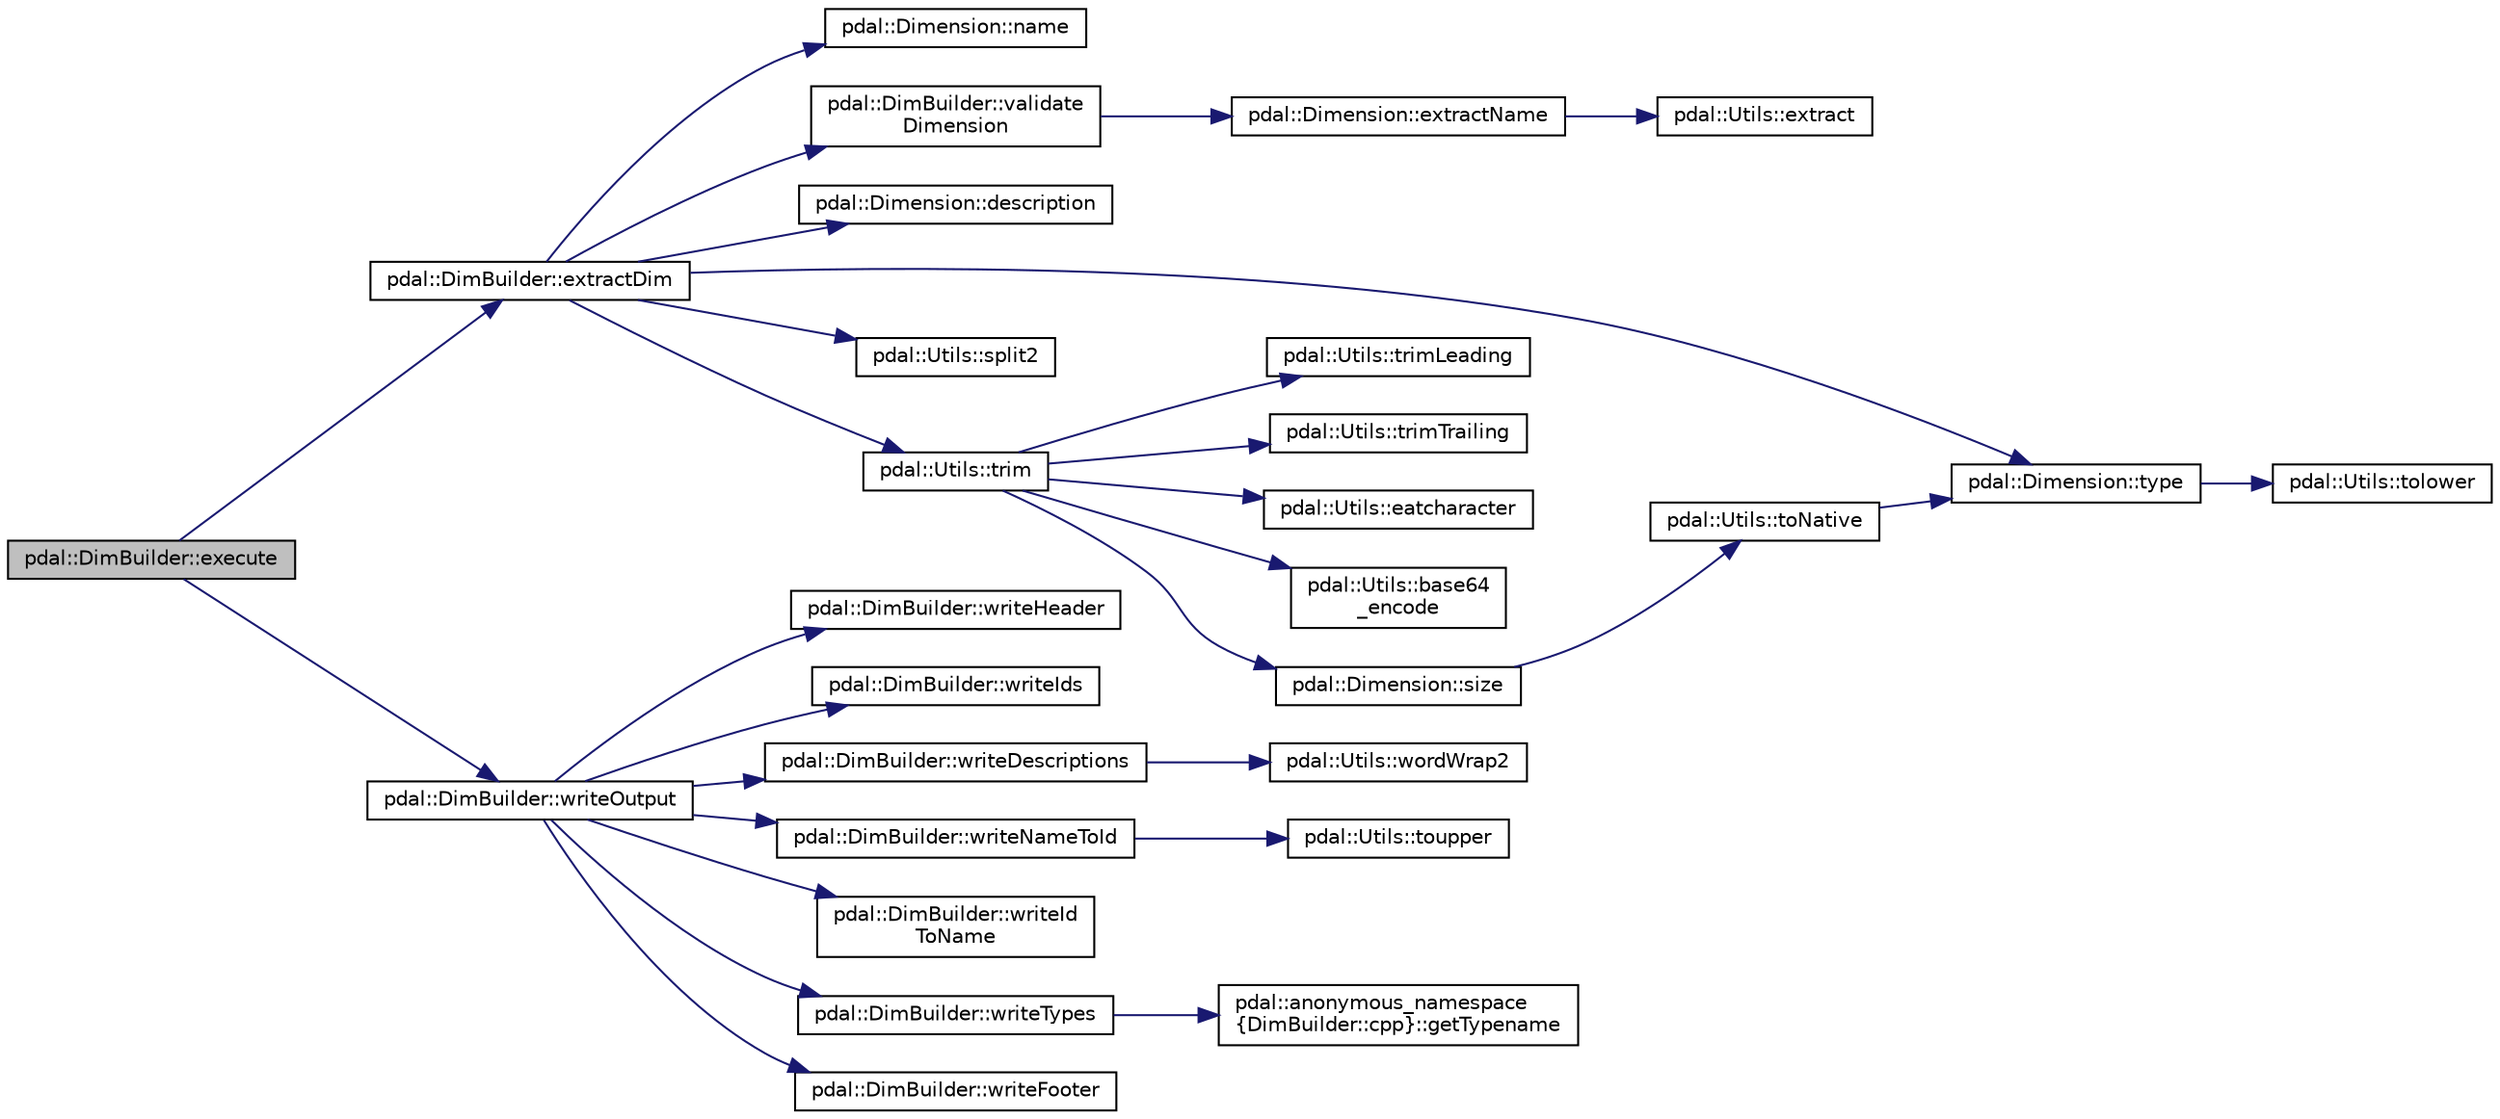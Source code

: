 digraph "pdal::DimBuilder::execute"
{
  edge [fontname="Helvetica",fontsize="10",labelfontname="Helvetica",labelfontsize="10"];
  node [fontname="Helvetica",fontsize="10",shape=record];
  rankdir="LR";
  Node1 [label="pdal::DimBuilder::execute",height=0.2,width=0.4,color="black", fillcolor="grey75", style="filled", fontcolor="black"];
  Node1 -> Node2 [color="midnightblue",fontsize="10",style="solid",fontname="Helvetica"];
  Node2 [label="pdal::DimBuilder::extractDim",height=0.2,width=0.4,color="black", fillcolor="white", style="filled",URL="$classpdal_1_1DimBuilder.html#a51bc21469f4546a9d5152f725ae41345"];
  Node2 -> Node3 [color="midnightblue",fontsize="10",style="solid",fontname="Helvetica"];
  Node3 [label="pdal::Dimension::name",height=0.2,width=0.4,color="black", fillcolor="white", style="filled",URL="$namespacepdal_1_1Dimension.html#af3176b0b7e6b4be000317846cf7c2718"];
  Node2 -> Node4 [color="midnightblue",fontsize="10",style="solid",fontname="Helvetica"];
  Node4 [label="pdal::DimBuilder::validate\lDimension",height=0.2,width=0.4,color="black", fillcolor="white", style="filled",URL="$classpdal_1_1DimBuilder.html#ad791e4b31e813727f0fcb15c645a28f1"];
  Node4 -> Node5 [color="midnightblue",fontsize="10",style="solid",fontname="Helvetica"];
  Node5 [label="pdal::Dimension::extractName",height=0.2,width=0.4,color="black", fillcolor="white", style="filled",URL="$namespacepdal_1_1Dimension.html#ad7dd00ca79ce099313f3fe405f40cd93"];
  Node5 -> Node6 [color="midnightblue",fontsize="10",style="solid",fontname="Helvetica"];
  Node6 [label="pdal::Utils::extract",height=0.2,width=0.4,color="black", fillcolor="white", style="filled",URL="$namespacepdal_1_1Utils.html#acae5a19cd66121b77e2599daec48413d"];
  Node2 -> Node7 [color="midnightblue",fontsize="10",style="solid",fontname="Helvetica"];
  Node7 [label="pdal::Dimension::description",height=0.2,width=0.4,color="black", fillcolor="white", style="filled",URL="$namespacepdal_1_1Dimension.html#a4041a0eeee0ca503caad91db24affa0e"];
  Node2 -> Node8 [color="midnightblue",fontsize="10",style="solid",fontname="Helvetica"];
  Node8 [label="pdal::Dimension::type",height=0.2,width=0.4,color="black", fillcolor="white", style="filled",URL="$namespacepdal_1_1Dimension.html#a880d689fed54aa3ded6f88c9e058c5d2"];
  Node8 -> Node9 [color="midnightblue",fontsize="10",style="solid",fontname="Helvetica"];
  Node9 [label="pdal::Utils::tolower",height=0.2,width=0.4,color="black", fillcolor="white", style="filled",URL="$namespacepdal_1_1Utils.html#a5268937cf695835e55392f752dc02cb2"];
  Node2 -> Node10 [color="midnightblue",fontsize="10",style="solid",fontname="Helvetica"];
  Node10 [label="pdal::Utils::split2",height=0.2,width=0.4,color="black", fillcolor="white", style="filled",URL="$namespacepdal_1_1Utils.html#a6ae33c6d7b4eb4bcae6ec17fb8cc04fc"];
  Node2 -> Node11 [color="midnightblue",fontsize="10",style="solid",fontname="Helvetica"];
  Node11 [label="pdal::Utils::trim",height=0.2,width=0.4,color="black", fillcolor="white", style="filled",URL="$namespacepdal_1_1Utils.html#ac5d9d3dfd3f4611182c07aa85e27c1e4"];
  Node11 -> Node12 [color="midnightblue",fontsize="10",style="solid",fontname="Helvetica"];
  Node12 [label="pdal::Utils::trimLeading",height=0.2,width=0.4,color="black", fillcolor="white", style="filled",URL="$namespacepdal_1_1Utils.html#a10ae3cc2d10407cff89ba1ab00bc036b"];
  Node11 -> Node13 [color="midnightblue",fontsize="10",style="solid",fontname="Helvetica"];
  Node13 [label="pdal::Utils::trimTrailing",height=0.2,width=0.4,color="black", fillcolor="white", style="filled",URL="$namespacepdal_1_1Utils.html#afed0ad4146baafd1973c85e1508ade73"];
  Node11 -> Node14 [color="midnightblue",fontsize="10",style="solid",fontname="Helvetica"];
  Node14 [label="pdal::Utils::eatcharacter",height=0.2,width=0.4,color="black", fillcolor="white", style="filled",URL="$namespacepdal_1_1Utils.html#abdd3e6ebf8047dbc72337bac885f1169"];
  Node11 -> Node15 [color="midnightblue",fontsize="10",style="solid",fontname="Helvetica"];
  Node15 [label="pdal::Utils::base64\l_encode",height=0.2,width=0.4,color="black", fillcolor="white", style="filled",URL="$namespacepdal_1_1Utils.html#ab908ea72a2a7d385cbbab68939d1c1a2"];
  Node11 -> Node16 [color="midnightblue",fontsize="10",style="solid",fontname="Helvetica"];
  Node16 [label="pdal::Dimension::size",height=0.2,width=0.4,color="black", fillcolor="white", style="filled",URL="$namespacepdal_1_1Dimension.html#acf81dae9d5946f3a941f9df154b2329b"];
  Node16 -> Node17 [color="midnightblue",fontsize="10",style="solid",fontname="Helvetica"];
  Node17 [label="pdal::Utils::toNative",height=0.2,width=0.4,color="black", fillcolor="white", style="filled",URL="$namespacepdal_1_1Utils.html#a59253304d0f929e3a3ea00f09636002f"];
  Node17 -> Node8 [color="midnightblue",fontsize="10",style="solid",fontname="Helvetica"];
  Node1 -> Node18 [color="midnightblue",fontsize="10",style="solid",fontname="Helvetica"];
  Node18 [label="pdal::DimBuilder::writeOutput",height=0.2,width=0.4,color="black", fillcolor="white", style="filled",URL="$classpdal_1_1DimBuilder.html#a708e0d65c30b147f1ac1c8cfb8eb2c02"];
  Node18 -> Node19 [color="midnightblue",fontsize="10",style="solid",fontname="Helvetica"];
  Node19 [label="pdal::DimBuilder::writeHeader",height=0.2,width=0.4,color="black", fillcolor="white", style="filled",URL="$classpdal_1_1DimBuilder.html#aabf17cbb51b7f539e51fa2690b381f4c"];
  Node18 -> Node20 [color="midnightblue",fontsize="10",style="solid",fontname="Helvetica"];
  Node20 [label="pdal::DimBuilder::writeIds",height=0.2,width=0.4,color="black", fillcolor="white", style="filled",URL="$classpdal_1_1DimBuilder.html#a63af00f4925dc2f90a21256073efa78f"];
  Node18 -> Node21 [color="midnightblue",fontsize="10",style="solid",fontname="Helvetica"];
  Node21 [label="pdal::DimBuilder::writeDescriptions",height=0.2,width=0.4,color="black", fillcolor="white", style="filled",URL="$classpdal_1_1DimBuilder.html#aa465ecf10aca86dbbb88442abc18b6f7"];
  Node21 -> Node22 [color="midnightblue",fontsize="10",style="solid",fontname="Helvetica"];
  Node22 [label="pdal::Utils::wordWrap2",height=0.2,width=0.4,color="black", fillcolor="white", style="filled",URL="$namespacepdal_1_1Utils.html#a93c849f4f0e3842f731be8c699ab57b9"];
  Node18 -> Node23 [color="midnightblue",fontsize="10",style="solid",fontname="Helvetica"];
  Node23 [label="pdal::DimBuilder::writeNameToId",height=0.2,width=0.4,color="black", fillcolor="white", style="filled",URL="$classpdal_1_1DimBuilder.html#a6595bd77e7f44080ac436c3be33041fb"];
  Node23 -> Node24 [color="midnightblue",fontsize="10",style="solid",fontname="Helvetica"];
  Node24 [label="pdal::Utils::toupper",height=0.2,width=0.4,color="black", fillcolor="white", style="filled",URL="$namespacepdal_1_1Utils.html#a28e3e2faff94b20f9908e77bc54ed983"];
  Node18 -> Node25 [color="midnightblue",fontsize="10",style="solid",fontname="Helvetica"];
  Node25 [label="pdal::DimBuilder::writeId\lToName",height=0.2,width=0.4,color="black", fillcolor="white", style="filled",URL="$classpdal_1_1DimBuilder.html#a2cfa57a262035d6eec9c33ec72343232"];
  Node18 -> Node26 [color="midnightblue",fontsize="10",style="solid",fontname="Helvetica"];
  Node26 [label="pdal::DimBuilder::writeTypes",height=0.2,width=0.4,color="black", fillcolor="white", style="filled",URL="$classpdal_1_1DimBuilder.html#a4edb34d9cfecc820ed55ace4c19cd511"];
  Node26 -> Node27 [color="midnightblue",fontsize="10",style="solid",fontname="Helvetica"];
  Node27 [label="pdal::anonymous_namespace\l\{DimBuilder::cpp\}::getTypename",height=0.2,width=0.4,color="black", fillcolor="white", style="filled",URL="$namespacepdal_1_1anonymous__namespace_02DimBuilder_8cpp_03.html#a72b35da8e486b073e2fd2bcbc1d80ecf"];
  Node18 -> Node28 [color="midnightblue",fontsize="10",style="solid",fontname="Helvetica"];
  Node28 [label="pdal::DimBuilder::writeFooter",height=0.2,width=0.4,color="black", fillcolor="white", style="filled",URL="$classpdal_1_1DimBuilder.html#aa5e7836a1d8a39b25409f0286e493b1c"];
}
